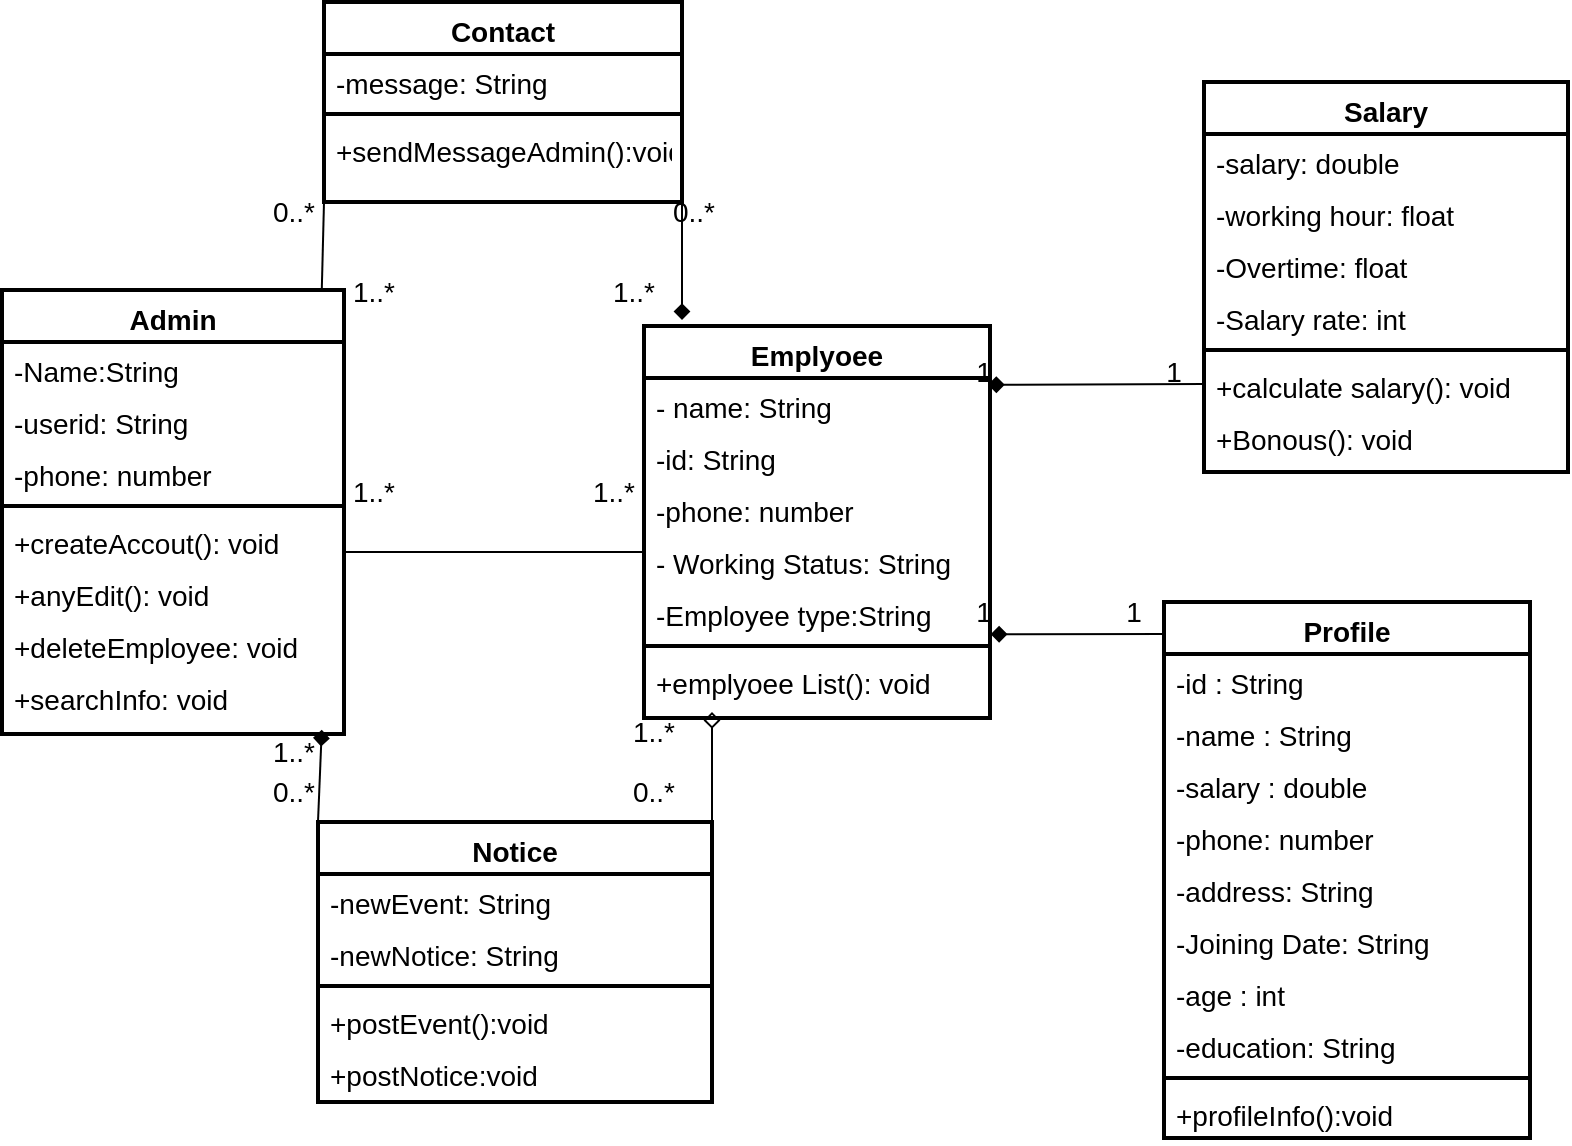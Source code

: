<mxfile version="20.8.5" type="device"><diagram id="C5RBs43oDa-KdzZeNtuy" name="Page-1"><mxGraphModel dx="1257" dy="1518" grid="0" gridSize="10" guides="1" tooltips="1" connect="1" arrows="1" fold="1" page="1" pageScale="1" pageWidth="1169" pageHeight="827" math="0" shadow="0"><root><mxCell id="WIyWlLk6GJQsqaUBKTNV-0"/><mxCell id="WIyWlLk6GJQsqaUBKTNV-1" parent="WIyWlLk6GJQsqaUBKTNV-0"/><mxCell id="zkfFHV4jXpPFQw0GAbJ--0" value="Emplyoee" style="swimlane;fontStyle=1;align=center;verticalAlign=top;childLayout=stackLayout;horizontal=1;startSize=26;horizontalStack=0;resizeParent=1;resizeLast=0;collapsible=1;marginBottom=0;rounded=0;shadow=0;strokeWidth=2;fontSize=14;" parent="WIyWlLk6GJQsqaUBKTNV-1" vertex="1"><mxGeometry x="480" y="-548" width="173" height="196" as="geometry"><mxRectangle x="230" y="140" width="160" height="26" as="alternateBounds"/></mxGeometry></mxCell><mxCell id="zkfFHV4jXpPFQw0GAbJ--1" value="- name: String&#10;" style="text;align=left;verticalAlign=top;spacingLeft=4;spacingRight=4;overflow=hidden;rotatable=0;points=[[0,0.5],[1,0.5]];portConstraint=eastwest;fontSize=14;" parent="zkfFHV4jXpPFQw0GAbJ--0" vertex="1"><mxGeometry y="26" width="173" height="26" as="geometry"/></mxCell><mxCell id="zkfFHV4jXpPFQw0GAbJ--2" value="-id: String" style="text;align=left;verticalAlign=top;spacingLeft=4;spacingRight=4;overflow=hidden;rotatable=0;points=[[0,0.5],[1,0.5]];portConstraint=eastwest;rounded=0;shadow=0;html=0;fontSize=14;" parent="zkfFHV4jXpPFQw0GAbJ--0" vertex="1"><mxGeometry y="52" width="173" height="26" as="geometry"/></mxCell><mxCell id="9g2qUD5gejg7ZhH0ie4M-26" value="-phone: number" style="text;align=left;verticalAlign=top;spacingLeft=4;spacingRight=4;overflow=hidden;rotatable=0;points=[[0,0.5],[1,0.5]];portConstraint=eastwest;rounded=0;shadow=0;html=0;fontSize=14;" parent="zkfFHV4jXpPFQw0GAbJ--0" vertex="1"><mxGeometry y="78" width="173" height="26" as="geometry"/></mxCell><mxCell id="zkfFHV4jXpPFQw0GAbJ--3" value="- Working Status: String" style="text;align=left;verticalAlign=top;spacingLeft=4;spacingRight=4;overflow=hidden;rotatable=0;points=[[0,0.5],[1,0.5]];portConstraint=eastwest;rounded=0;shadow=0;html=0;fontSize=14;" parent="zkfFHV4jXpPFQw0GAbJ--0" vertex="1"><mxGeometry y="104" width="173" height="26" as="geometry"/></mxCell><mxCell id="9g2qUD5gejg7ZhH0ie4M-42" value="-Employee type:String" style="text;align=left;verticalAlign=top;spacingLeft=4;spacingRight=4;overflow=hidden;rotatable=0;points=[[0,0.5],[1,0.5]];portConstraint=eastwest;rounded=0;shadow=0;html=0;fontSize=14;" parent="zkfFHV4jXpPFQw0GAbJ--0" vertex="1"><mxGeometry y="130" width="173" height="26" as="geometry"/></mxCell><mxCell id="zkfFHV4jXpPFQw0GAbJ--4" value="" style="line;html=1;strokeWidth=2;align=left;verticalAlign=middle;spacingTop=-1;spacingLeft=3;spacingRight=3;rotatable=0;labelPosition=right;points=[];portConstraint=eastwest;fontSize=14;" parent="zkfFHV4jXpPFQw0GAbJ--0" vertex="1"><mxGeometry y="156" width="173" height="8" as="geometry"/></mxCell><mxCell id="zkfFHV4jXpPFQw0GAbJ--5" value="+emplyoee List(): void&#10;" style="text;align=left;verticalAlign=top;spacingLeft=4;spacingRight=4;overflow=hidden;rotatable=0;points=[[0,0.5],[1,0.5]];portConstraint=eastwest;fontSize=14;" parent="zkfFHV4jXpPFQw0GAbJ--0" vertex="1"><mxGeometry y="164" width="173" height="28" as="geometry"/></mxCell><mxCell id="zkfFHV4jXpPFQw0GAbJ--6" value="Admin" style="swimlane;fontStyle=1;align=center;verticalAlign=top;childLayout=stackLayout;horizontal=1;startSize=26;horizontalStack=0;resizeParent=1;resizeLast=0;collapsible=1;marginBottom=0;rounded=0;shadow=0;strokeWidth=2;fontSize=14;" parent="WIyWlLk6GJQsqaUBKTNV-1" vertex="1"><mxGeometry x="159" y="-566" width="171" height="222" as="geometry"><mxRectangle x="120" y="360" width="160" height="26" as="alternateBounds"/></mxGeometry></mxCell><mxCell id="zkfFHV4jXpPFQw0GAbJ--7" value="-Name:String" style="text;align=left;verticalAlign=top;spacingLeft=4;spacingRight=4;overflow=hidden;rotatable=0;points=[[0,0.5],[1,0.5]];portConstraint=eastwest;fontSize=14;" parent="zkfFHV4jXpPFQw0GAbJ--6" vertex="1"><mxGeometry y="26" width="171" height="26" as="geometry"/></mxCell><mxCell id="zkfFHV4jXpPFQw0GAbJ--8" value="-userid: String" style="text;align=left;verticalAlign=top;spacingLeft=4;spacingRight=4;overflow=hidden;rotatable=0;points=[[0,0.5],[1,0.5]];portConstraint=eastwest;rounded=0;shadow=0;html=0;fontSize=14;" parent="zkfFHV4jXpPFQw0GAbJ--6" vertex="1"><mxGeometry y="52" width="171" height="26" as="geometry"/></mxCell><mxCell id="9g2qUD5gejg7ZhH0ie4M-19" value="-phone: number" style="text;align=left;verticalAlign=top;spacingLeft=4;spacingRight=4;overflow=hidden;rotatable=0;points=[[0,0.5],[1,0.5]];portConstraint=eastwest;rounded=0;shadow=0;html=0;fontSize=14;" parent="zkfFHV4jXpPFQw0GAbJ--6" vertex="1"><mxGeometry y="78" width="171" height="26" as="geometry"/></mxCell><mxCell id="zkfFHV4jXpPFQw0GAbJ--9" value="" style="line;html=1;strokeWidth=2;align=left;verticalAlign=middle;spacingTop=-1;spacingLeft=3;spacingRight=3;rotatable=0;labelPosition=right;points=[];portConstraint=eastwest;fontSize=14;" parent="zkfFHV4jXpPFQw0GAbJ--6" vertex="1"><mxGeometry y="104" width="171" height="8" as="geometry"/></mxCell><mxCell id="9g2qUD5gejg7ZhH0ie4M-45" value="+createAccout(): void" style="text;align=left;verticalAlign=top;spacingLeft=4;spacingRight=4;overflow=hidden;rotatable=0;points=[[0,0.5],[1,0.5]];portConstraint=eastwest;rounded=0;shadow=0;html=0;fontSize=14;" parent="zkfFHV4jXpPFQw0GAbJ--6" vertex="1"><mxGeometry y="112" width="171" height="26" as="geometry"/></mxCell><mxCell id="9g2qUD5gejg7ZhH0ie4M-46" value="+anyEdit(): void" style="text;align=left;verticalAlign=top;spacingLeft=4;spacingRight=4;overflow=hidden;rotatable=0;points=[[0,0.5],[1,0.5]];portConstraint=eastwest;rounded=0;shadow=0;html=0;fontSize=14;" parent="zkfFHV4jXpPFQw0GAbJ--6" vertex="1"><mxGeometry y="138" width="171" height="26" as="geometry"/></mxCell><mxCell id="9g2qUD5gejg7ZhH0ie4M-47" value="+deleteEmployee: void" style="text;align=left;verticalAlign=top;spacingLeft=4;spacingRight=4;overflow=hidden;rotatable=0;points=[[0,0.5],[1,0.5]];portConstraint=eastwest;rounded=0;shadow=0;html=0;fontSize=14;" parent="zkfFHV4jXpPFQw0GAbJ--6" vertex="1"><mxGeometry y="164" width="171" height="26" as="geometry"/></mxCell><mxCell id="9g2qUD5gejg7ZhH0ie4M-48" value="+searchInfo: void" style="text;align=left;verticalAlign=top;spacingLeft=4;spacingRight=4;overflow=hidden;rotatable=0;points=[[0,0.5],[1,0.5]];portConstraint=eastwest;rounded=0;shadow=0;html=0;fontSize=14;" parent="zkfFHV4jXpPFQw0GAbJ--6" vertex="1"><mxGeometry y="190" width="171" height="26" as="geometry"/></mxCell><mxCell id="zkfFHV4jXpPFQw0GAbJ--13" value="Notice" style="swimlane;fontStyle=1;align=center;verticalAlign=top;childLayout=stackLayout;horizontal=1;startSize=26;horizontalStack=0;resizeParent=1;resizeLast=0;collapsible=1;marginBottom=0;rounded=0;shadow=0;strokeWidth=2;fontSize=14;" parent="WIyWlLk6GJQsqaUBKTNV-1" vertex="1"><mxGeometry x="317" y="-300" width="197" height="140" as="geometry"><mxRectangle x="340" y="380" width="170" height="26" as="alternateBounds"/></mxGeometry></mxCell><mxCell id="zkfFHV4jXpPFQw0GAbJ--14" value="-newEvent: String&#10;" style="text;align=left;verticalAlign=top;spacingLeft=4;spacingRight=4;overflow=hidden;rotatable=0;points=[[0,0.5],[1,0.5]];portConstraint=eastwest;fontSize=14;" parent="zkfFHV4jXpPFQw0GAbJ--13" vertex="1"><mxGeometry y="26" width="197" height="26" as="geometry"/></mxCell><mxCell id="9g2qUD5gejg7ZhH0ie4M-40" value="-newNotice: String&#10;" style="text;align=left;verticalAlign=top;spacingLeft=4;spacingRight=4;overflow=hidden;rotatable=0;points=[[0,0.5],[1,0.5]];portConstraint=eastwest;fontSize=14;" parent="zkfFHV4jXpPFQw0GAbJ--13" vertex="1"><mxGeometry y="52" width="197" height="26" as="geometry"/></mxCell><mxCell id="zkfFHV4jXpPFQw0GAbJ--15" value="" style="line;html=1;strokeWidth=2;align=left;verticalAlign=middle;spacingTop=-1;spacingLeft=3;spacingRight=3;rotatable=0;labelPosition=right;points=[];portConstraint=eastwest;fontSize=14;" parent="zkfFHV4jXpPFQw0GAbJ--13" vertex="1"><mxGeometry y="78" width="197" height="8" as="geometry"/></mxCell><mxCell id="9g2qUD5gejg7ZhH0ie4M-39" value="+postEvent():void&#10;" style="text;align=left;verticalAlign=top;spacingLeft=4;spacingRight=4;overflow=hidden;rotatable=0;points=[[0,0.5],[1,0.5]];portConstraint=eastwest;fontSize=14;" parent="zkfFHV4jXpPFQw0GAbJ--13" vertex="1"><mxGeometry y="86" width="197" height="26" as="geometry"/></mxCell><mxCell id="9g2qUD5gejg7ZhH0ie4M-41" value="+postNotice:void" style="text;align=left;verticalAlign=top;spacingLeft=4;spacingRight=4;overflow=hidden;rotatable=0;points=[[0,0.5],[1,0.5]];portConstraint=eastwest;fontSize=14;" parent="zkfFHV4jXpPFQw0GAbJ--13" vertex="1"><mxGeometry y="112" width="197" height="26" as="geometry"/></mxCell><mxCell id="zkfFHV4jXpPFQw0GAbJ--17" value="Salary" style="swimlane;fontStyle=1;align=center;verticalAlign=top;childLayout=stackLayout;horizontal=1;startSize=26;horizontalStack=0;resizeParent=1;resizeLast=0;collapsible=1;marginBottom=0;rounded=0;shadow=0;strokeWidth=2;fontSize=14;" parent="WIyWlLk6GJQsqaUBKTNV-1" vertex="1"><mxGeometry x="760" y="-670" width="182" height="195" as="geometry"><mxRectangle x="550" y="140" width="160" height="26" as="alternateBounds"/></mxGeometry></mxCell><mxCell id="zkfFHV4jXpPFQw0GAbJ--18" value="-salary: double" style="text;align=left;verticalAlign=top;spacingLeft=4;spacingRight=4;overflow=hidden;rotatable=0;points=[[0,0.5],[1,0.5]];portConstraint=eastwest;fontSize=14;" parent="zkfFHV4jXpPFQw0GAbJ--17" vertex="1"><mxGeometry y="26" width="182" height="26" as="geometry"/></mxCell><mxCell id="zkfFHV4jXpPFQw0GAbJ--19" value="-working hour: float" style="text;align=left;verticalAlign=top;spacingLeft=4;spacingRight=4;overflow=hidden;rotatable=0;points=[[0,0.5],[1,0.5]];portConstraint=eastwest;rounded=0;shadow=0;html=0;fontSize=14;" parent="zkfFHV4jXpPFQw0GAbJ--17" vertex="1"><mxGeometry y="52" width="182" height="26" as="geometry"/></mxCell><mxCell id="zkfFHV4jXpPFQw0GAbJ--20" value="-Overtime: float&#10;" style="text;align=left;verticalAlign=top;spacingLeft=4;spacingRight=4;overflow=hidden;rotatable=0;points=[[0,0.5],[1,0.5]];portConstraint=eastwest;rounded=0;shadow=0;html=0;fontSize=14;" parent="zkfFHV4jXpPFQw0GAbJ--17" vertex="1"><mxGeometry y="78" width="182" height="26" as="geometry"/></mxCell><mxCell id="9g2qUD5gejg7ZhH0ie4M-44" value="-Salary rate: int" style="text;align=left;verticalAlign=top;spacingLeft=4;spacingRight=4;overflow=hidden;rotatable=0;points=[[0,0.5],[1,0.5]];portConstraint=eastwest;rounded=0;shadow=0;html=0;fontSize=14;" parent="zkfFHV4jXpPFQw0GAbJ--17" vertex="1"><mxGeometry y="104" width="182" height="26" as="geometry"/></mxCell><mxCell id="zkfFHV4jXpPFQw0GAbJ--23" value="" style="line;html=1;strokeWidth=2;align=left;verticalAlign=middle;spacingTop=-1;spacingLeft=3;spacingRight=3;rotatable=0;labelPosition=right;points=[];portConstraint=eastwest;fontSize=14;" parent="zkfFHV4jXpPFQw0GAbJ--17" vertex="1"><mxGeometry y="130" width="182" height="8" as="geometry"/></mxCell><mxCell id="zkfFHV4jXpPFQw0GAbJ--24" value="+calculate salary(): void" style="text;align=left;verticalAlign=top;spacingLeft=4;spacingRight=4;overflow=hidden;rotatable=0;points=[[0,0.5],[1,0.5]];portConstraint=eastwest;fontSize=14;" parent="zkfFHV4jXpPFQw0GAbJ--17" vertex="1"><mxGeometry y="138" width="182" height="26" as="geometry"/></mxCell><mxCell id="zkfFHV4jXpPFQw0GAbJ--25" value="+Bonous(): void" style="text;align=left;verticalAlign=top;spacingLeft=4;spacingRight=4;overflow=hidden;rotatable=0;points=[[0,0.5],[1,0.5]];portConstraint=eastwest;fontSize=14;" parent="zkfFHV4jXpPFQw0GAbJ--17" vertex="1"><mxGeometry y="164" width="182" height="26" as="geometry"/></mxCell><mxCell id="9g2qUD5gejg7ZhH0ie4M-0" value="Profile" style="swimlane;fontStyle=1;align=center;verticalAlign=top;childLayout=stackLayout;horizontal=1;startSize=26;horizontalStack=0;resizeParent=1;resizeLast=0;collapsible=1;marginBottom=0;rounded=0;shadow=0;strokeWidth=2;fontSize=14;" parent="WIyWlLk6GJQsqaUBKTNV-1" vertex="1"><mxGeometry x="740" y="-410" width="183" height="268" as="geometry"><mxRectangle x="550" y="140" width="160" height="26" as="alternateBounds"/></mxGeometry></mxCell><mxCell id="9g2qUD5gejg7ZhH0ie4M-1" value="-id : String" style="text;align=left;verticalAlign=top;spacingLeft=4;spacingRight=4;overflow=hidden;rotatable=0;points=[[0,0.5],[1,0.5]];portConstraint=eastwest;fontSize=14;" parent="9g2qUD5gejg7ZhH0ie4M-0" vertex="1"><mxGeometry y="26" width="183" height="26" as="geometry"/></mxCell><mxCell id="9g2qUD5gejg7ZhH0ie4M-2" value="-name : String" style="text;align=left;verticalAlign=top;spacingLeft=4;spacingRight=4;overflow=hidden;rotatable=0;points=[[0,0.5],[1,0.5]];portConstraint=eastwest;rounded=0;shadow=0;html=0;fontSize=14;" parent="9g2qUD5gejg7ZhH0ie4M-0" vertex="1"><mxGeometry y="52" width="183" height="26" as="geometry"/></mxCell><mxCell id="9g2qUD5gejg7ZhH0ie4M-3" value="-salary : double" style="text;align=left;verticalAlign=top;spacingLeft=4;spacingRight=4;overflow=hidden;rotatable=0;points=[[0,0.5],[1,0.5]];portConstraint=eastwest;rounded=0;shadow=0;html=0;fontSize=14;" parent="9g2qUD5gejg7ZhH0ie4M-0" vertex="1"><mxGeometry y="78" width="183" height="26" as="geometry"/></mxCell><mxCell id="9g2qUD5gejg7ZhH0ie4M-4" value="-phone: number" style="text;align=left;verticalAlign=top;spacingLeft=4;spacingRight=4;overflow=hidden;rotatable=0;points=[[0,0.5],[1,0.5]];portConstraint=eastwest;rounded=0;shadow=0;html=0;fontSize=14;" parent="9g2qUD5gejg7ZhH0ie4M-0" vertex="1"><mxGeometry y="104" width="183" height="26" as="geometry"/></mxCell><mxCell id="9g2qUD5gejg7ZhH0ie4M-5" value="-address: String&#10;" style="text;align=left;verticalAlign=top;spacingLeft=4;spacingRight=4;overflow=hidden;rotatable=0;points=[[0,0.5],[1,0.5]];portConstraint=eastwest;rounded=0;shadow=0;html=0;fontSize=14;" parent="9g2qUD5gejg7ZhH0ie4M-0" vertex="1"><mxGeometry y="130" width="183" height="26" as="geometry"/></mxCell><mxCell id="9g2qUD5gejg7ZhH0ie4M-36" value="-Joining Date: String" style="text;align=left;verticalAlign=top;spacingLeft=4;spacingRight=4;overflow=hidden;rotatable=0;points=[[0,0.5],[1,0.5]];portConstraint=eastwest;rounded=0;shadow=0;html=0;fontSize=14;" parent="9g2qUD5gejg7ZhH0ie4M-0" vertex="1"><mxGeometry y="156" width="183" height="26" as="geometry"/></mxCell><mxCell id="9g2qUD5gejg7ZhH0ie4M-37" value="-age : int" style="text;align=left;verticalAlign=top;spacingLeft=4;spacingRight=4;overflow=hidden;rotatable=0;points=[[0,0.5],[1,0.5]];portConstraint=eastwest;rounded=0;shadow=0;html=0;fontSize=14;" parent="9g2qUD5gejg7ZhH0ie4M-0" vertex="1"><mxGeometry y="182" width="183" height="26" as="geometry"/></mxCell><mxCell id="9g2qUD5gejg7ZhH0ie4M-38" value="-education: String" style="text;align=left;verticalAlign=top;spacingLeft=4;spacingRight=4;overflow=hidden;rotatable=0;points=[[0,0.5],[1,0.5]];portConstraint=eastwest;rounded=0;shadow=0;html=0;fontSize=14;" parent="9g2qUD5gejg7ZhH0ie4M-0" vertex="1"><mxGeometry y="208" width="183" height="26" as="geometry"/></mxCell><mxCell id="9g2qUD5gejg7ZhH0ie4M-6" value="" style="line;html=1;strokeWidth=2;align=left;verticalAlign=middle;spacingTop=-1;spacingLeft=3;spacingRight=3;rotatable=0;labelPosition=right;points=[];portConstraint=eastwest;fontSize=14;" parent="9g2qUD5gejg7ZhH0ie4M-0" vertex="1"><mxGeometry y="234" width="183" height="8" as="geometry"/></mxCell><mxCell id="9g2qUD5gejg7ZhH0ie4M-43" value="+profileInfo():void" style="text;align=left;verticalAlign=top;spacingLeft=4;spacingRight=4;overflow=hidden;rotatable=0;points=[[0,0.5],[1,0.5]];portConstraint=eastwest;rounded=0;shadow=0;html=0;fontSize=14;" parent="9g2qUD5gejg7ZhH0ie4M-0" vertex="1"><mxGeometry y="242" width="183" height="26" as="geometry"/></mxCell><mxCell id="9g2qUD5gejg7ZhH0ie4M-10" value="Contact" style="swimlane;fontStyle=1;align=center;verticalAlign=top;childLayout=stackLayout;horizontal=1;startSize=26;horizontalStack=0;resizeParent=1;resizeLast=0;collapsible=1;marginBottom=0;rounded=0;shadow=0;strokeWidth=2;fontSize=14;" parent="WIyWlLk6GJQsqaUBKTNV-1" vertex="1"><mxGeometry x="320" y="-710" width="179" height="100" as="geometry"><mxRectangle x="550" y="140" width="160" height="26" as="alternateBounds"/></mxGeometry></mxCell><mxCell id="9g2qUD5gejg7ZhH0ie4M-14" value="-message: String" style="text;align=left;verticalAlign=top;spacingLeft=4;spacingRight=4;overflow=hidden;rotatable=0;points=[[0,0.5],[1,0.5]];portConstraint=eastwest;rounded=0;shadow=0;html=0;fontSize=14;" parent="9g2qUD5gejg7ZhH0ie4M-10" vertex="1"><mxGeometry y="26" width="179" height="26" as="geometry"/></mxCell><mxCell id="9g2qUD5gejg7ZhH0ie4M-16" value="" style="line;html=1;strokeWidth=2;align=left;verticalAlign=middle;spacingTop=-1;spacingLeft=3;spacingRight=3;rotatable=0;labelPosition=right;points=[];portConstraint=eastwest;fontSize=14;" parent="9g2qUD5gejg7ZhH0ie4M-10" vertex="1"><mxGeometry y="52" width="179" height="8" as="geometry"/></mxCell><mxCell id="9g2qUD5gejg7ZhH0ie4M-18" value="+sendMessageAdmin():void" style="text;align=left;verticalAlign=top;spacingLeft=4;spacingRight=4;overflow=hidden;rotatable=0;points=[[0,0.5],[1,0.5]];portConstraint=eastwest;fontSize=14;" parent="9g2qUD5gejg7ZhH0ie4M-10" vertex="1"><mxGeometry y="60" width="179" height="26" as="geometry"/></mxCell><mxCell id="9g2qUD5gejg7ZhH0ie4M-55" value="1..*" style="text;strokeColor=none;align=center;fillColor=none;html=1;verticalAlign=middle;whiteSpace=wrap;rounded=0;fontSize=14;" parent="WIyWlLk6GJQsqaUBKTNV-1" vertex="1"><mxGeometry x="330" y="-470" width="30" height="10" as="geometry"/></mxCell><mxCell id="9g2qUD5gejg7ZhH0ie4M-56" value="1..*" style="text;strokeColor=none;align=center;fillColor=none;html=1;verticalAlign=middle;whiteSpace=wrap;rounded=0;fontSize=14;" parent="WIyWlLk6GJQsqaUBKTNV-1" vertex="1"><mxGeometry x="450" y="-470" width="30" height="10" as="geometry"/></mxCell><mxCell id="9g2qUD5gejg7ZhH0ie4M-59" value="" style="endArrow=none;html=1;rounded=0;fontSize=14;" parent="WIyWlLk6GJQsqaUBKTNV-1" edge="1"><mxGeometry width="50" height="50" relative="1" as="geometry"><mxPoint x="329" y="-435" as="sourcePoint"/><mxPoint x="480" y="-435" as="targetPoint"/><Array as="points"/></mxGeometry></mxCell><mxCell id="9g2qUD5gejg7ZhH0ie4M-60" value="" style="endArrow=diamond;html=1;rounded=0;exitX=0;exitY=0.5;exitDx=0;exitDy=0;endFill=1;entryX=0.994;entryY=0.131;entryDx=0;entryDy=0;entryPerimeter=0;fontSize=14;" parent="WIyWlLk6GJQsqaUBKTNV-1" source="zkfFHV4jXpPFQw0GAbJ--24" target="zkfFHV4jXpPFQw0GAbJ--1" edge="1"><mxGeometry width="50" height="50" relative="1" as="geometry"><mxPoint x="640" y="-452.29" as="sourcePoint"/><mxPoint x="690" y="-410" as="targetPoint"/><Array as="points"/></mxGeometry></mxCell><mxCell id="9g2qUD5gejg7ZhH0ie4M-61" value="1" style="text;strokeColor=none;align=center;fillColor=none;html=1;verticalAlign=middle;whiteSpace=wrap;rounded=0;fontSize=14;" parent="WIyWlLk6GJQsqaUBKTNV-1" vertex="1"><mxGeometry x="640" y="-530" width="20" height="10" as="geometry"/></mxCell><mxCell id="9g2qUD5gejg7ZhH0ie4M-62" value="1" style="text;strokeColor=none;align=center;fillColor=none;html=1;verticalAlign=middle;whiteSpace=wrap;rounded=0;fontSize=14;" parent="WIyWlLk6GJQsqaUBKTNV-1" vertex="1"><mxGeometry x="740" y="-530" width="10" height="10" as="geometry"/></mxCell><mxCell id="9g2qUD5gejg7ZhH0ie4M-63" value="" style="endArrow=diamond;html=1;rounded=0;exitX=0;exitY=0;exitDx=0;exitDy=0;endFill=1;entryX=0.935;entryY=1.147;entryDx=0;entryDy=0;entryPerimeter=0;fontSize=14;" parent="WIyWlLk6GJQsqaUBKTNV-1" source="zkfFHV4jXpPFQw0GAbJ--13" target="9g2qUD5gejg7ZhH0ie4M-48" edge="1"><mxGeometry width="50" height="50" relative="1" as="geometry"><mxPoint x="550" y="-260" as="sourcePoint"/><mxPoint x="220" y="-310" as="targetPoint"/></mxGeometry></mxCell><mxCell id="9g2qUD5gejg7ZhH0ie4M-64" value="1..*" style="text;strokeColor=none;align=center;fillColor=none;html=1;verticalAlign=middle;whiteSpace=wrap;rounded=0;fontSize=14;" parent="WIyWlLk6GJQsqaUBKTNV-1" vertex="1"><mxGeometry x="290" y="-340" width="30" height="10" as="geometry"/></mxCell><mxCell id="9g2qUD5gejg7ZhH0ie4M-65" value="0..*" style="text;strokeColor=none;align=center;fillColor=none;html=1;verticalAlign=middle;whiteSpace=wrap;rounded=0;fontSize=14;" parent="WIyWlLk6GJQsqaUBKTNV-1" vertex="1"><mxGeometry x="290" y="-320" width="30" height="10" as="geometry"/></mxCell><mxCell id="9g2qUD5gejg7ZhH0ie4M-67" value="0..*" style="text;strokeColor=none;align=center;fillColor=none;html=1;verticalAlign=middle;whiteSpace=wrap;rounded=0;fontSize=14;" parent="WIyWlLk6GJQsqaUBKTNV-1" vertex="1"><mxGeometry x="470" y="-320" width="30" height="10" as="geometry"/></mxCell><mxCell id="9g2qUD5gejg7ZhH0ie4M-68" value="1..*" style="text;strokeColor=none;align=center;fillColor=none;html=1;verticalAlign=middle;whiteSpace=wrap;rounded=0;fontSize=14;" parent="WIyWlLk6GJQsqaUBKTNV-1" vertex="1"><mxGeometry x="330" y="-570" width="30" height="10" as="geometry"/></mxCell><mxCell id="9g2qUD5gejg7ZhH0ie4M-69" value="" style="endArrow=diamond;html=1;rounded=0;exitX=1;exitY=1;exitDx=0;exitDy=0;endFill=1;fontSize=14;" parent="WIyWlLk6GJQsqaUBKTNV-1" source="9g2qUD5gejg7ZhH0ie4M-10" edge="1"><mxGeometry width="50" height="50" relative="1" as="geometry"><mxPoint x="620" y="-320" as="sourcePoint"/><mxPoint x="499" y="-551" as="targetPoint"/></mxGeometry></mxCell><mxCell id="9g2qUD5gejg7ZhH0ie4M-70" value="1..*" style="text;strokeColor=none;align=center;fillColor=none;html=1;verticalAlign=middle;whiteSpace=wrap;rounded=0;fontSize=14;" parent="WIyWlLk6GJQsqaUBKTNV-1" vertex="1"><mxGeometry x="460" y="-570" width="30" height="10" as="geometry"/></mxCell><mxCell id="9g2qUD5gejg7ZhH0ie4M-71" value="0..*" style="text;strokeColor=none;align=center;fillColor=none;html=1;verticalAlign=middle;whiteSpace=wrap;rounded=0;fontSize=14;" parent="WIyWlLk6GJQsqaUBKTNV-1" vertex="1"><mxGeometry x="490" y="-610" width="30" height="10" as="geometry"/></mxCell><mxCell id="9g2qUD5gejg7ZhH0ie4M-72" value="" style="endArrow=diamond;html=1;rounded=0;entryX=1.002;entryY=0.928;entryDx=0;entryDy=0;endFill=1;entryPerimeter=0;fontSize=14;" parent="WIyWlLk6GJQsqaUBKTNV-1" target="9g2qUD5gejg7ZhH0ie4M-42" edge="1"><mxGeometry width="50" height="50" relative="1" as="geometry"><mxPoint x="740" y="-394" as="sourcePoint"/><mxPoint x="670" y="-370" as="targetPoint"/></mxGeometry></mxCell><mxCell id="9g2qUD5gejg7ZhH0ie4M-73" value="1" style="text;strokeColor=none;align=center;fillColor=none;html=1;verticalAlign=middle;whiteSpace=wrap;rounded=0;fontSize=14;" parent="WIyWlLk6GJQsqaUBKTNV-1" vertex="1"><mxGeometry x="640" y="-410" width="20" height="10" as="geometry"/></mxCell><mxCell id="9g2qUD5gejg7ZhH0ie4M-74" value="1" style="text;strokeColor=none;align=center;fillColor=none;html=1;verticalAlign=middle;whiteSpace=wrap;rounded=0;fontSize=14;" parent="WIyWlLk6GJQsqaUBKTNV-1" vertex="1"><mxGeometry x="720" y="-410" width="10" height="10" as="geometry"/></mxCell><mxCell id="9g2qUD5gejg7ZhH0ie4M-76" value="" style="endArrow=diamond;html=1;rounded=0;exitX=1;exitY=0;exitDx=0;exitDy=0;endFill=0;fontSize=14;" parent="WIyWlLk6GJQsqaUBKTNV-1" source="zkfFHV4jXpPFQw0GAbJ--13" edge="1"><mxGeometry width="50" height="50" relative="1" as="geometry"><mxPoint x="304" y="-260" as="sourcePoint"/><mxPoint x="514" y="-355" as="targetPoint"/></mxGeometry></mxCell><mxCell id="9g2qUD5gejg7ZhH0ie4M-77" value="" style="endArrow=none;html=1;rounded=0;exitX=0.935;exitY=0.001;exitDx=0;exitDy=0;entryX=0;entryY=1;entryDx=0;entryDy=0;exitPerimeter=0;fontSize=14;" parent="WIyWlLk6GJQsqaUBKTNV-1" source="zkfFHV4jXpPFQw0GAbJ--6" target="9g2qUD5gejg7ZhH0ie4M-10" edge="1"><mxGeometry width="50" height="50" relative="1" as="geometry"><mxPoint x="550" y="-320" as="sourcePoint"/><mxPoint x="600" y="-370" as="targetPoint"/></mxGeometry></mxCell><mxCell id="9g2qUD5gejg7ZhH0ie4M-78" value="1..*" style="text;strokeColor=none;align=center;fillColor=none;html=1;verticalAlign=middle;whiteSpace=wrap;rounded=0;fontSize=14;" parent="WIyWlLk6GJQsqaUBKTNV-1" vertex="1"><mxGeometry x="470" y="-350" width="30" height="10" as="geometry"/></mxCell><mxCell id="9g2qUD5gejg7ZhH0ie4M-79" value="0..*" style="text;strokeColor=none;align=center;fillColor=none;html=1;verticalAlign=middle;whiteSpace=wrap;rounded=0;fontSize=14;" parent="WIyWlLk6GJQsqaUBKTNV-1" vertex="1"><mxGeometry x="290" y="-610" width="30" height="10" as="geometry"/></mxCell></root></mxGraphModel></diagram></mxfile>